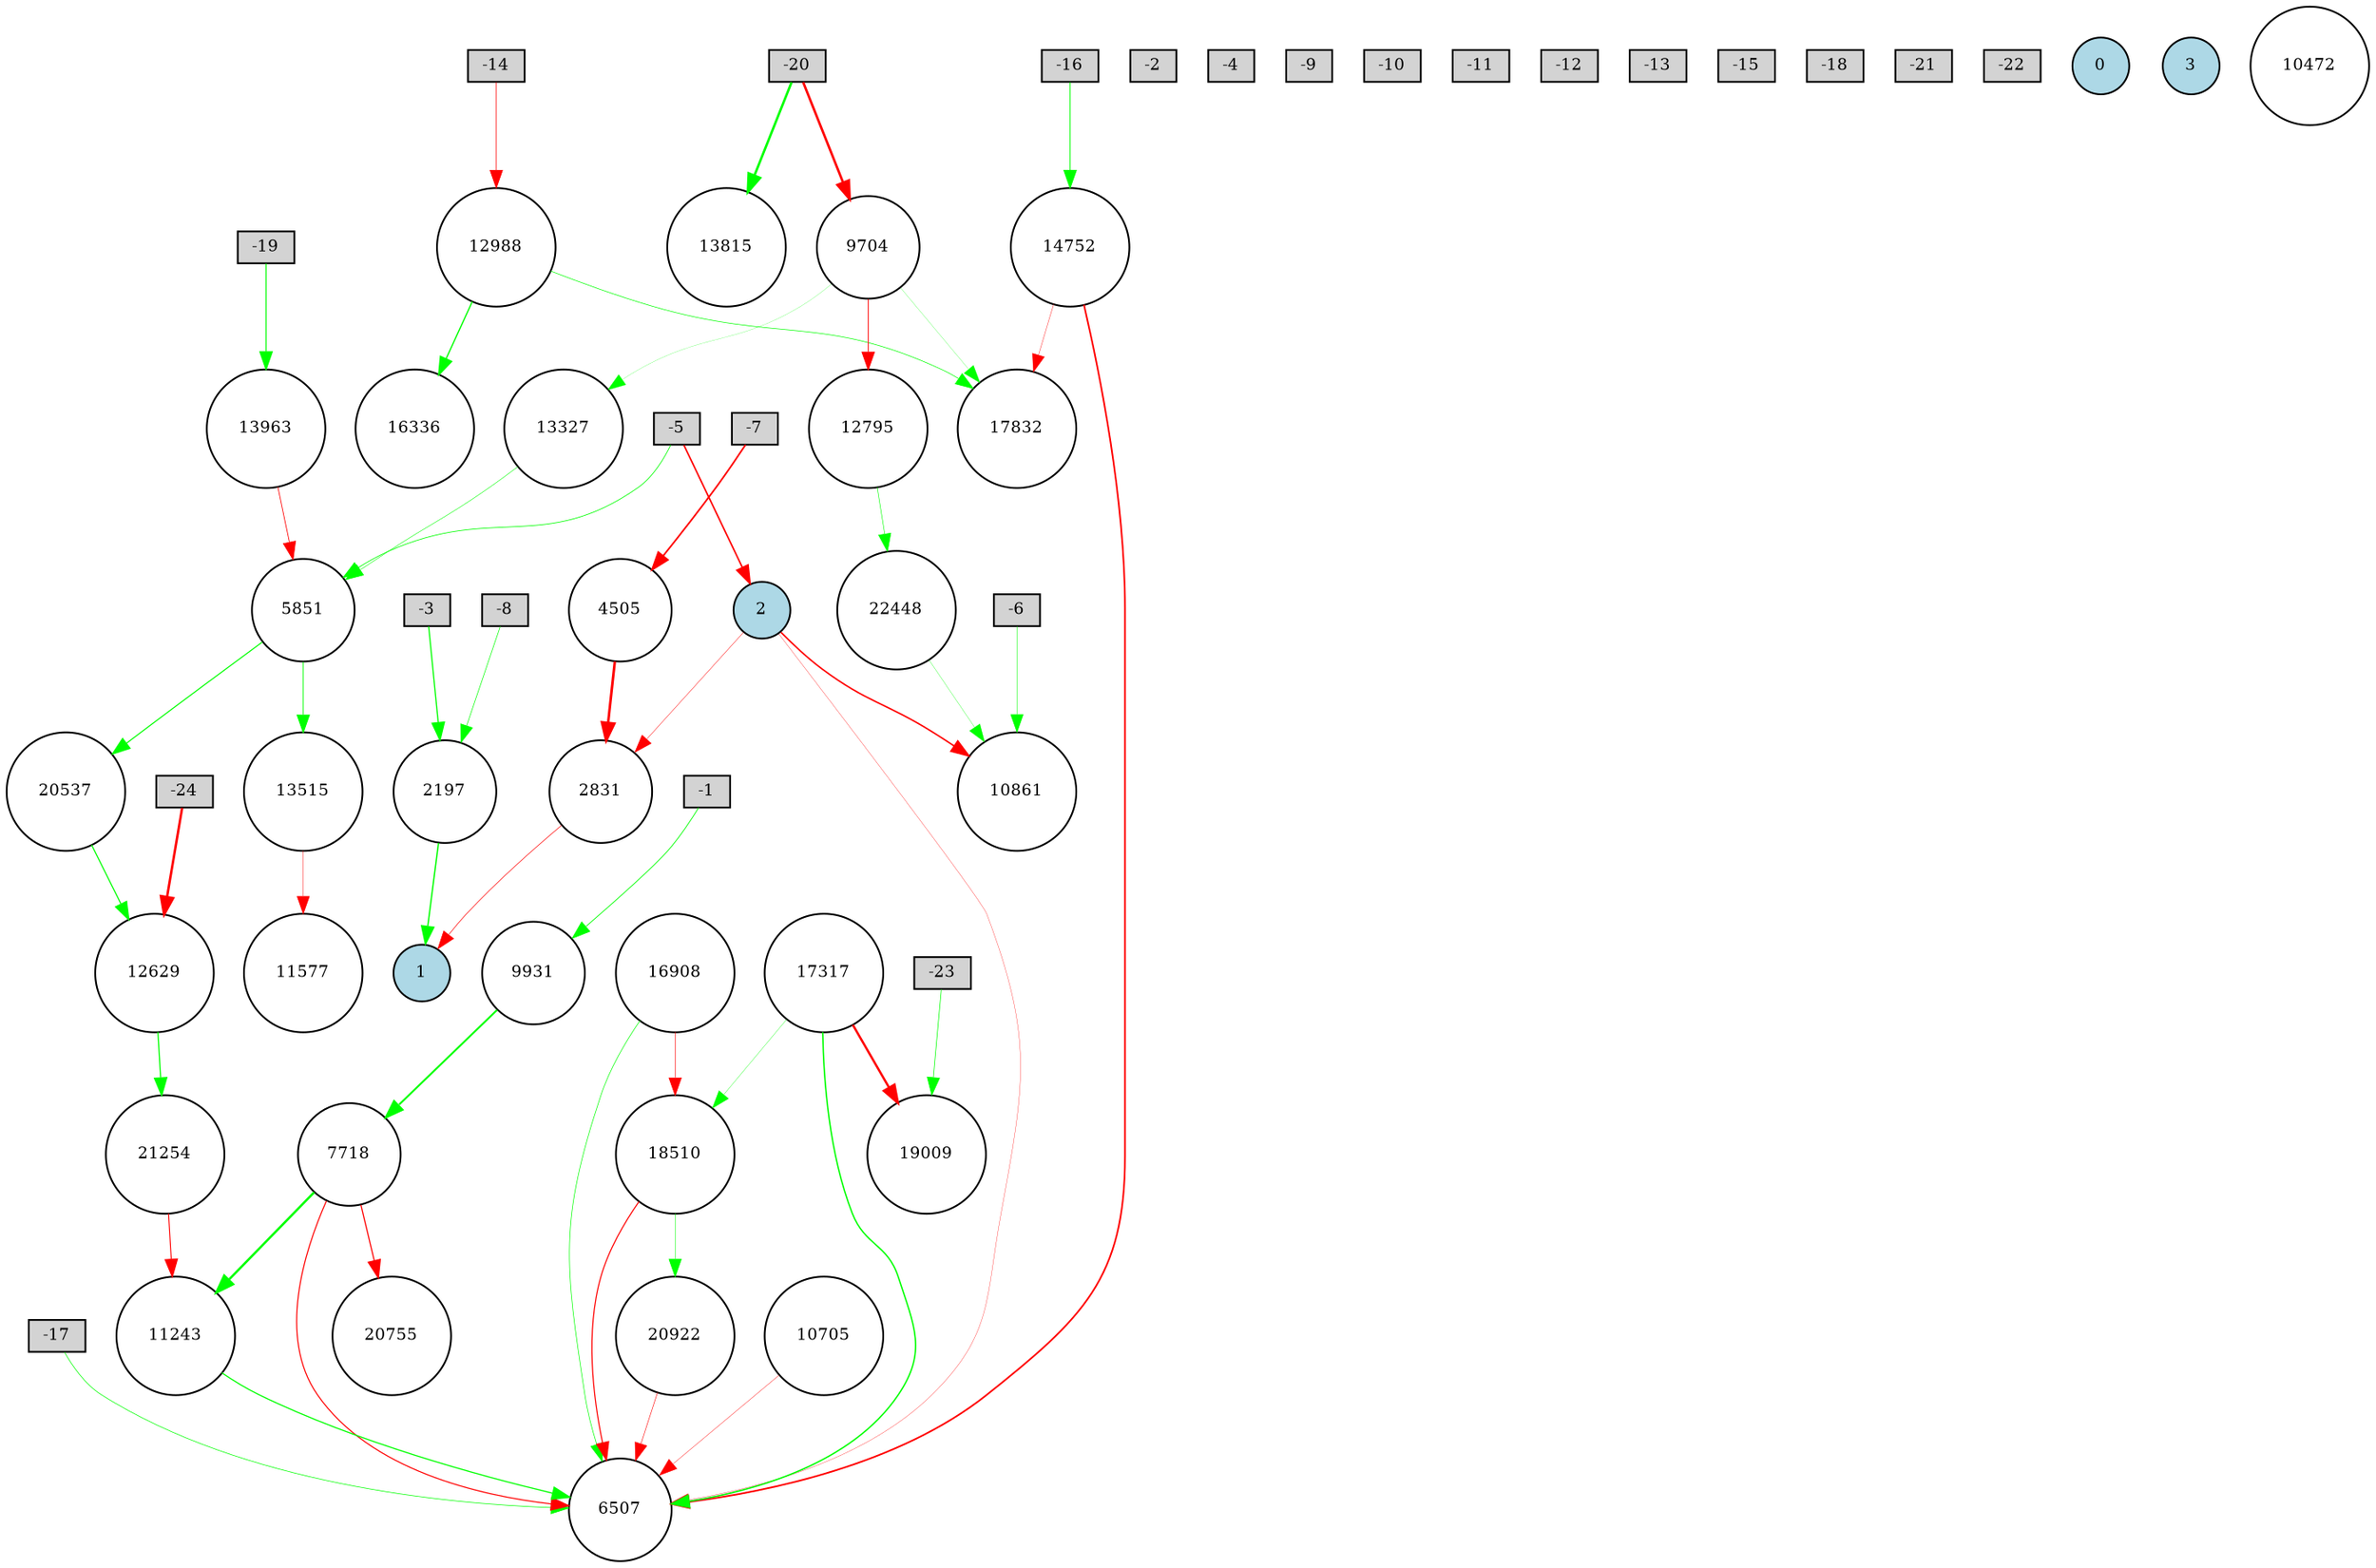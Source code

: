 digraph {
	node [fontsize=9 height=0.2 shape=circle width=0.2]
	-1 [fillcolor=lightgray shape=box style=filled]
	-2 [fillcolor=lightgray shape=box style=filled]
	-3 [fillcolor=lightgray shape=box style=filled]
	-4 [fillcolor=lightgray shape=box style=filled]
	-5 [fillcolor=lightgray shape=box style=filled]
	-6 [fillcolor=lightgray shape=box style=filled]
	-7 [fillcolor=lightgray shape=box style=filled]
	-8 [fillcolor=lightgray shape=box style=filled]
	-9 [fillcolor=lightgray shape=box style=filled]
	-10 [fillcolor=lightgray shape=box style=filled]
	-11 [fillcolor=lightgray shape=box style=filled]
	-12 [fillcolor=lightgray shape=box style=filled]
	-13 [fillcolor=lightgray shape=box style=filled]
	-14 [fillcolor=lightgray shape=box style=filled]
	-15 [fillcolor=lightgray shape=box style=filled]
	-16 [fillcolor=lightgray shape=box style=filled]
	-17 [fillcolor=lightgray shape=box style=filled]
	-18 [fillcolor=lightgray shape=box style=filled]
	-19 [fillcolor=lightgray shape=box style=filled]
	-20 [fillcolor=lightgray shape=box style=filled]
	-21 [fillcolor=lightgray shape=box style=filled]
	-22 [fillcolor=lightgray shape=box style=filled]
	-23 [fillcolor=lightgray shape=box style=filled]
	-24 [fillcolor=lightgray shape=box style=filled]
	0 [fillcolor=lightblue style=filled]
	1 [fillcolor=lightblue style=filled]
	2 [fillcolor=lightblue style=filled]
	3 [fillcolor=lightblue style=filled]
	21254 [fillcolor=white style=filled]
	13963 [fillcolor=white style=filled]
	16908 [fillcolor=white style=filled]
	13327 [fillcolor=white style=filled]
	2831 [fillcolor=white style=filled]
	20755 [fillcolor=white style=filled]
	2197 [fillcolor=white style=filled]
	4505 [fillcolor=white style=filled]
	14752 [fillcolor=white style=filled]
	17317 [fillcolor=white style=filled]
	7718 [fillcolor=white style=filled]
	17832 [fillcolor=white style=filled]
	22448 [fillcolor=white style=filled]
	20537 [fillcolor=white style=filled]
	11577 [fillcolor=white style=filled]
	20922 [fillcolor=white style=filled]
	12988 [fillcolor=white style=filled]
	19009 [fillcolor=white style=filled]
	9931 [fillcolor=white style=filled]
	13515 [fillcolor=white style=filled]
	18510 [fillcolor=white style=filled]
	16336 [fillcolor=white style=filled]
	10705 [fillcolor=white style=filled]
	12629 [fillcolor=white style=filled]
	5851 [fillcolor=white style=filled]
	9704 [fillcolor=white style=filled]
	10472 [fillcolor=white style=filled]
	6507 [fillcolor=white style=filled]
	11243 [fillcolor=white style=filled]
	10861 [fillcolor=white style=filled]
	13815 [fillcolor=white style=filled]
	12795 [fillcolor=white style=filled]
	7718 -> 20755 [color=red penwidth=0.6411435974197827 style=solid]
	11243 -> 6507 [color=green penwidth=0.642429594737606 style=solid]
	10705 -> 6507 [color=red penwidth=0.20440637686837393 style=solid]
	2831 -> 1 [color=red penwidth=0.33785129076655696 style=solid]
	-1 -> 9931 [color=green penwidth=0.43122402750013944 style=solid]
	20922 -> 6507 [color=red penwidth=0.28935169435305363 style=solid]
	5851 -> 13515 [color=green penwidth=0.4553420012832827 style=solid]
	9704 -> 13327 [color=green penwidth=0.11348779625733996 style=solid]
	16908 -> 18510 [color=red penwidth=0.33693830857283436 style=solid]
	13515 -> 11577 [color=red penwidth=0.22588340781020952 style=solid]
	-23 -> 19009 [color=green penwidth=0.35809176916795515 style=solid]
	-8 -> 2197 [color=green penwidth=0.33959969739751733 style=solid]
	-5 -> 2 [color=red penwidth=0.8617360008854575 style=solid]
	-7 -> 4505 [color=red penwidth=0.9332905347529105 style=solid]
	14752 -> 6507 [color=red penwidth=0.9493711906881268 style=solid]
	17317 -> 6507 [color=green penwidth=0.7810024554535187 style=solid]
	7718 -> 11243 [color=green penwidth=1.3006185074997736 style=solid]
	5851 -> 20537 [color=green penwidth=0.5983582357275108 style=solid]
	2 -> 10861 [color=red penwidth=0.8451466199474059 style=solid]
	-16 -> 14752 [color=green penwidth=0.5024192322449509 style=solid]
	-14 -> 12988 [color=red penwidth=0.38568924115674563 style=solid]
	12629 -> 21254 [color=green penwidth=0.6495604798471254 style=solid]
	18510 -> 20922 [color=green penwidth=0.2864157405182908 style=solid]
	9931 -> 7718 [color=green penwidth=1.0415899667246764 style=solid]
	-20 -> 13815 [color=green penwidth=1.3515642439144586 style=solid]
	-24 -> 12629 [color=red penwidth=1.3734909254753918 style=solid]
	21254 -> 11243 [color=red penwidth=0.5491704116216524 style=solid]
	13963 -> 5851 [color=red penwidth=0.40872353484985935 style=solid]
	22448 -> 10861 [color=green penwidth=0.16881906970123 style=solid]
	-20 -> 9704 [color=red penwidth=1.358821399733202 style=solid]
	-5 -> 5851 [color=green penwidth=0.39503456163748063 style=solid]
	2 -> 6507 [color=red penwidth=0.16356114245457049 style=solid]
	-6 -> 10861 [color=green penwidth=0.2593735400591415 style=solid]
	14752 -> 17832 [color=red penwidth=0.207747257282774 style=solid]
	12988 -> 16336 [color=green penwidth=0.7103711539236371 style=solid]
	2197 -> 1 [color=green penwidth=0.7530417640540945 style=solid]
	12795 -> 22448 [color=green penwidth=0.30000000000000004 style=solid]
	9704 -> 17832 [color=green penwidth=0.1259598926472802 style=solid]
	16908 -> 6507 [color=green penwidth=0.34276633206641927 style=solid]
	4505 -> 2831 [color=red penwidth=1.440917213498072 style=solid]
	20537 -> 12629 [color=green penwidth=0.6299500354624005 style=solid]
	-19 -> 13963 [color=green penwidth=0.5947383195531417 style=solid]
	18510 -> 6507 [color=red penwidth=0.6070060304424475 style=solid]
	13327 -> 5851 [color=green penwidth=0.27337507979590636 style=solid]
	-3 -> 2197 [color=green penwidth=0.6684627216253128 style=solid]
	7718 -> 6507 [color=red penwidth=0.603305167417643 style=solid]
	12988 -> 17832 [color=green penwidth=0.34711317195572056 style=solid]
	17317 -> 18510 [color=green penwidth=0.17796579844892496 style=solid]
	-17 -> 6507 [color=green penwidth=0.35769186179289314 style=solid]
	2 -> 2831 [color=red penwidth=0.227654881051563 style=solid]
	17317 -> 19009 [color=red penwidth=1.2723739311776914 style=solid]
	9704 -> 12795 [color=red penwidth=0.4873441075247228 style=solid]
}
